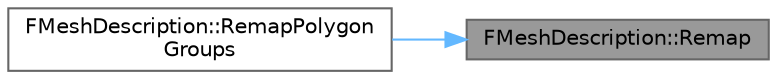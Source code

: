 digraph "FMeshDescription::Remap"
{
 // INTERACTIVE_SVG=YES
 // LATEX_PDF_SIZE
  bgcolor="transparent";
  edge [fontname=Helvetica,fontsize=10,labelfontname=Helvetica,labelfontsize=10];
  node [fontname=Helvetica,fontsize=10,shape=box,height=0.2,width=0.4];
  rankdir="RL";
  Node1 [id="Node000001",label="FMeshDescription::Remap",height=0.2,width=0.4,color="gray40", fillcolor="grey60", style="filled", fontcolor="black",tooltip="Remaps the element IDs in the mesh description according to the passed in object."];
  Node1 -> Node2 [id="edge1_Node000001_Node000002",dir="back",color="steelblue1",style="solid",tooltip=" "];
  Node2 [id="Node000002",label="FMeshDescription::RemapPolygon\lGroups",height=0.2,width=0.4,color="grey40", fillcolor="white", style="filled",URL="$da/d5f/structFMeshDescription.html#a064b6851a2a363e7027cc22935fdce42",tooltip="Remaps polygon groups according to the supplied map."];
}
